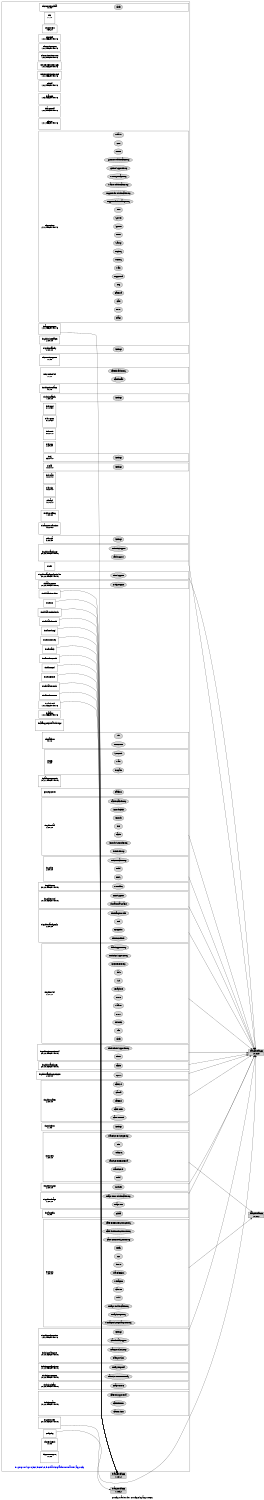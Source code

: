 digraph configuration {
    size="7.5,10";
    rankdir=LR;
    ranksep=".50 equally";
    concentrate=true;
    compound=true;
    label="\nConfiguration for configPkg/app.xe66"
  node [font=Helvetica, fontsize=14, fontcolor=black];  subgraph cluster0 {label=""; __cfg [label="D:/pxqwork/project/5G-DSP/5G_basic_platform_master/app.cfg", color=white, fontcolor=blue];
    node [font=Helvetica, fontsize=10];    subgraph cluster1 {
        label="";
        xdc_services_global__top [shape=box,label="xdc.services.global\n1,0,0,0", color=white];
        xdc_services_global__bot [shape=point,label="", style=invis];
        xdc_services_global_Clock [style=filled,fillcolor=lightgray, label="Clock"];
        xdc_services_global__top -> xdc_services_global_Clock[style=invis];
        xdc_services_global_Clock -> xdc_services_global__bot[style=invis];
    }
    subgraph cluster2 {
        label="";
        xdc__top [shape=box,label="xdc\n1,1,1,0", color=white];
        xdc__bot [shape=point,label="", style=invis];
    }
    subgraph cluster3 {
        label="";
        xdc_corevers__top [shape=box,label="xdc.corevers\n16,0,2,0", color=white];
    }
    subgraph cluster4 {
        label="";
        xdc_shelf__top [shape=box,label="xdc.shelf\n1,0,0,1550297790176", color=white];
    }
    subgraph cluster5 {
        label="";
        xdc_services_spec__top [shape=box,label="xdc.services.spec\n1,0,0,1550297790176", color=white];
    }
    subgraph cluster6 {
        label="";
        xdc_services_intern_xsr__top [shape=box,label="xdc.services.intern.xsr\n1,0,0,1550297790176", color=white];
    }
    subgraph cluster7 {
        label="";
        xdc_services_intern_gen__top [shape=box,label="xdc.services.intern.gen\n1,0,0,1550297790176", color=white];
    }
    subgraph cluster8 {
        label="";
        xdc_services_intern_cmd__top [shape=box,label="xdc.services.intern.cmd\n1,0,0,1550297790176", color=white];
    }
    subgraph cluster9 {
        label="";
        xdc_bld__top [shape=box,label="xdc.bld\n1,0,2,1550297790176", color=white];
        xdc_bld__bot [shape=point,label="", style=invis];
    }
    subgraph cluster10 {
        label="";
        ti_targets__top [shape=box,label="ti.targets\n1,0,3,1550297790176", color=white];
        ti_targets__bot [shape=point,label="", style=invis];
    }
    subgraph cluster11 {
        label="";
        ti_targets_elf__top [shape=box,label="ti.targets.elf\n1,0,0,1550297790176", color=white];
        ti_targets_elf__bot [shape=point,label="", style=invis];
    }
    subgraph cluster12 {
        label="";
        xdc_rov__top [shape=box,label="xdc.rov\n1,0,1,1550297790176", color=white];
        xdc_rov__bot [shape=point,label="", style=invis];
    }
    subgraph cluster13 {
        label="";
        xdc_runtime__top [shape=box,label="xdc.runtime\n2,1,0,1550297790176", color=white];
        xdc_runtime__bot [shape=point,label="", style=invis];
        xdc_runtime_Assert [style=filled,fillcolor=lightgray, label="Assert"];
        xdc_runtime__top -> xdc_runtime_Assert[style=invis];
        xdc_runtime_Assert -> xdc_runtime__bot[style=invis];
        xdc_runtime_Core [style=filled,fillcolor=lightgray, label="Core"];
        xdc_runtime__top -> xdc_runtime_Core[style=invis];
        xdc_runtime_Core -> xdc_runtime__bot[style=invis];
        xdc_runtime_Defaults [style=filled,fillcolor=lightgray, label="Defaults"];
        xdc_runtime__top -> xdc_runtime_Defaults[style=invis];
        xdc_runtime_Defaults -> xdc_runtime__bot[style=invis];
        xdc_runtime_Diags [style=filled,fillcolor=lightgray, label="Diags"];
        xdc_runtime__top -> xdc_runtime_Diags[style=invis];
        xdc_runtime_Diags -> xdc_runtime__bot[style=invis];
        xdc_runtime_Error [style=filled,fillcolor=lightgray, label="Error"];
        xdc_runtime__top -> xdc_runtime_Error[style=invis];
        xdc_runtime_Error -> xdc_runtime__bot[style=invis];
        xdc_runtime_Gate [style=filled,fillcolor=lightgray, label="Gate"];
        xdc_runtime__top -> xdc_runtime_Gate[style=invis];
        xdc_runtime_Gate -> xdc_runtime__bot[style=invis];
        xdc_runtime_GateNull [style=filled,fillcolor=lightgray, label="GateNull"];
        xdc_runtime__top -> xdc_runtime_GateNull[style=invis];
        xdc_runtime_GateNull -> xdc_runtime__bot[style=invis];
        xdc_runtime_Log [style=filled,fillcolor=lightgray, label="Log"];
        xdc_runtime__top -> xdc_runtime_Log[style=invis];
        xdc_runtime_Log -> xdc_runtime__bot[style=invis];
        xdc_runtime_LoggerBuf [style=filled,fillcolor=lightgray, label="LoggerBuf"];
        xdc_runtime__top -> xdc_runtime_LoggerBuf[style=invis];
        xdc_runtime_LoggerBuf -> xdc_runtime__bot[style=invis];
        xdc_runtime_Main [style=filled,fillcolor=lightgray, label="Main"];
        xdc_runtime__top -> xdc_runtime_Main[style=invis];
        xdc_runtime_Main -> xdc_runtime__bot[style=invis];
        xdc_runtime_Memory [style=filled,fillcolor=lightgray, label="Memory"];
        xdc_runtime__top -> xdc_runtime_Memory[style=invis];
        xdc_runtime_Memory -> xdc_runtime__bot[style=invis];
        xdc_runtime_Registry [style=filled,fillcolor=lightgray, label="Registry"];
        xdc_runtime__top -> xdc_runtime_Registry[style=invis];
        xdc_runtime_Registry -> xdc_runtime__bot[style=invis];
        xdc_runtime_Startup [style=filled,fillcolor=lightgray, label="Startup"];
        xdc_runtime__top -> xdc_runtime_Startup[style=invis];
        xdc_runtime_Startup -> xdc_runtime__bot[style=invis];
        xdc_runtime_Reset [style=filled,fillcolor=lightgray, label="Reset"];
        xdc_runtime__top -> xdc_runtime_Reset[style=invis];
        xdc_runtime_Reset -> xdc_runtime__bot[style=invis];
        xdc_runtime_System [style=filled,fillcolor=lightgray, label="System"];
        xdc_runtime__top -> xdc_runtime_System[style=invis];
        xdc_runtime_System -> xdc_runtime__bot[style=invis];
        xdc_runtime_SysMin [style=filled,fillcolor=lightgray, label="SysMin"];
        xdc_runtime__top -> xdc_runtime_SysMin[style=invis];
        xdc_runtime_SysMin -> xdc_runtime__bot[style=invis];
        xdc_runtime_Text [style=filled,fillcolor=lightgray, label="Text"];
        xdc_runtime__top -> xdc_runtime_Text[style=invis];
        xdc_runtime_Text -> xdc_runtime__bot[style=invis];
        xdc_runtime_LoggerBuf_TimestampProxy [style=filled,fillcolor=lightgray, label="LoggerBuf_TimestampProxy"];
        xdc_runtime__top -> xdc_runtime_LoggerBuf_TimestampProxy[style=invis];
        xdc_runtime_LoggerBuf_TimestampProxy -> xdc_runtime__bot[style=invis];
        xdc_runtime_LoggerBuf_Module_GateProxy [style=filled,fillcolor=lightgray, label="LoggerBuf_Module_GateProxy"];
        xdc_runtime__top -> xdc_runtime_LoggerBuf_Module_GateProxy[style=invis];
        xdc_runtime_LoggerBuf_Module_GateProxy -> xdc_runtime__bot[style=invis];
        xdc_runtime_Main_Module_GateProxy [style=filled,fillcolor=lightgray, label="Main_Module_GateProxy"];
        xdc_runtime__top -> xdc_runtime_Main_Module_GateProxy[style=invis];
        xdc_runtime_Main_Module_GateProxy -> xdc_runtime__bot[style=invis];
        xdc_runtime_Memory_HeapProxy [style=filled,fillcolor=lightgray, label="Memory_HeapProxy"];
        xdc_runtime__top -> xdc_runtime_Memory_HeapProxy[style=invis];
        xdc_runtime_Memory_HeapProxy -> xdc_runtime__bot[style=invis];
        xdc_runtime_System_SupportProxy [style=filled,fillcolor=lightgray, label="System_SupportProxy"];
        xdc_runtime__top -> xdc_runtime_System_SupportProxy[style=invis];
        xdc_runtime_System_SupportProxy -> xdc_runtime__bot[style=invis];
        xdc_runtime_System_Module_GateProxy [style=filled,fillcolor=lightgray, label="System_Module_GateProxy"];
        xdc_runtime__top -> xdc_runtime_System_Module_GateProxy[style=invis];
        xdc_runtime_System_Module_GateProxy -> xdc_runtime__bot[style=invis];
    }
    subgraph cluster14 {
        label="";
        ti_targets_rts6000__top [shape=box,label="ti.targets.rts6000\n1,0,0,1550297790176", color=white];
        ti_targets_rts6000__bot [shape=point,label="", style=invis];
    }
    subgraph cluster15 {
        label="";
        ti_sysbios_interfaces__top [shape=box,label="ti.sysbios.interfaces\n2,0,0,0,0", color=white];
    }
    subgraph cluster16 {
        label="";
        ti_sysbios_family__top [shape=box,label="ti.sysbios.family\n2,0,0,0,0", color=white];
        ti_sysbios_family__bot [shape=point,label="", style=invis];
        ti_sysbios_family_Settings [style=filled,fillcolor=lightgray, label="Settings"];
        ti_sysbios_family__top -> ti_sysbios_family_Settings[style=invis];
        ti_sysbios_family_Settings -> ti_sysbios_family__bot[style=invis];
    }
    subgraph cluster17 {
        label="";
        xdc_services_getset__top [shape=box,label="xdc.services.getset\n1,0,0,0", color=white];
        xdc_services_getset__bot [shape=point,label="", style=invis];
    }
    subgraph cluster18 {
        label="";
        xdc_runtime_knl__top [shape=box,label="xdc.runtime.knl\n1,0,0,0", color=white];
        xdc_runtime_knl__bot [shape=point,label="", style=invis];
        xdc_runtime_knl_GateThread [style=filled,fillcolor=lightgray, label="GateThread"];
        xdc_runtime_knl__top -> xdc_runtime_knl_GateThread[style=invis];
        xdc_runtime_knl_GateThread -> xdc_runtime_knl__bot[style=invis];
        xdc_runtime_knl_GateThread_Proxy [style=filled,fillcolor=lightgray, label="GateThread_Proxy"];
        xdc_runtime_knl__top -> xdc_runtime_knl_GateThread_Proxy[style=invis];
        xdc_runtime_knl_GateThread_Proxy -> xdc_runtime_knl__bot[style=invis];
    }
    subgraph cluster19 {
        label="";
        ti_sdo_ipc_interfaces__top [shape=box,label="ti.sdo.ipc.interfaces\n1,0,1,0", color=white];
    }
    subgraph cluster20 {
        label="";
        ti_sdo_ipc_family__top [shape=box,label="ti.sdo.ipc.family\n1,0,0,0,0", color=white];
        ti_sdo_ipc_family__bot [shape=point,label="", style=invis];
        ti_sdo_ipc_family_Settings [style=filled,fillcolor=lightgray, label="Settings"];
        ti_sdo_ipc_family__top -> ti_sdo_ipc_family_Settings[style=invis];
        ti_sdo_ipc_family_Settings -> ti_sdo_ipc_family__bot[style=invis];
    }
    subgraph cluster21 {
        label="";
        ti_drv_cppi__top [shape=box,label="ti.drv.cppi\n2,1,0,13,0", color=white];
        ti_drv_cppi__bot [shape=point,label="", style=invis];
    }
    subgraph cluster22 {
        label="";
        ti_drv_qmss__top [shape=box,label="ti.drv.qmss\n2,1,0,16,0", color=white];
        ti_drv_qmss__bot [shape=point,label="", style=invis];
    }
    subgraph cluster23 {
        label="";
        ti_drv_srio__top [shape=box,label="ti.drv.srio\n2,0,0,17,0", color=white];
        ti_drv_srio__bot [shape=point,label="", style=invis];
    }
    subgraph cluster24 {
        label="";
        ti_drv_rm__top [shape=box,label="ti.drv.rm\n2,2,0,3,0", color=white];
        ti_drv_rm__bot [shape=point,label="", style=invis];
    }
    subgraph cluster25 {
        label="";
        ti_csl__top [shape=box,label="ti.csl\n3,3,0,14,0", color=white];
        ti_csl__bot [shape=point,label="", style=invis];
        ti_csl_Settings [style=filled,fillcolor=lightgray, label="Settings"];
        ti_csl__top -> ti_csl_Settings[style=invis];
        ti_csl_Settings -> ti_csl__bot[style=invis];
    }
    subgraph cluster26 {
        label="";
        ti_osal__top [shape=box,label="ti.osal\n1,0,0,14,0", color=white];
        ti_osal__bot [shape=point,label="", style=invis];
        ti_osal_Settings [style=filled,fillcolor=lightgray, label="Settings"];
        ti_osal__top -> ti_osal_Settings[style=invis];
        ti_osal_Settings -> ti_osal__bot[style=invis];
    }
    subgraph cluster27 {
        label="";
        ti_drv_uart__top [shape=box,label="ti.drv.uart\n1,0,0,14,0", color=white];
        ti_drv_uart__bot [shape=point,label="", style=invis];
    }
    subgraph cluster28 {
        label="";
        ti_drv_i2c__top [shape=box,label="ti.drv.i2c\n1,0,0,14,0", color=white];
        ti_drv_i2c__bot [shape=point,label="", style=invis];
    }
    subgraph cluster29 {
        label="";
        ti_board__top [shape=box,label="ti.board\n1,0,10,4,0", color=white];
        ti_board__bot [shape=point,label="", style=invis];
    }
    subgraph cluster30 {
        label="";
        ti_utils_profiling__top [shape=box,label="ti.utils.profiling\n1,0,0,8,0", color=white];
        ti_utils_profiling__bot [shape=point,label="", style=invis];
    }
    subgraph cluster31 {
        label="";
        ti_transport_ndk_nimu__top [shape=box,label="ti.transport.ndk.nimu\n1,0,0,15,0", color=white];
        ti_transport_ndk_nimu__bot [shape=point,label="", style=invis];
    }
    subgraph cluster32 {
        label="";
        ti_drv_pa__top [shape=box,label="ti.drv.pa\n3,0,2,8,0", color=white];
        ti_drv_pa__bot [shape=point,label="", style=invis];
        ti_drv_pa_Settings [style=filled,fillcolor=lightgray, label="Settings"];
        ti_drv_pa__top -> ti_drv_pa_Settings[style=invis];
        ti_drv_pa_Settings -> ti_drv_pa__bot[style=invis];
    }
    subgraph cluster33 {
        label="";
        ti_sysbios_family_c62__top [shape=box,label="ti.sysbios.family.c62\n2,0,0,0,1550297790176", color=white];
        ti_sysbios_family_c62__bot [shape=point,label="", style=invis];
        ti_sysbios_family_c62_TaskSupport [style=filled,fillcolor=lightgray, label="TaskSupport"];
        ti_sysbios_family_c62__top -> ti_sysbios_family_c62_TaskSupport[style=invis];
        ti_sysbios_family_c62_TaskSupport -> ti_sysbios_family_c62__bot[style=invis];
        ti_sysbios_family_c62_IntrinsicsSupport [style=filled,fillcolor=lightgray, label="IntrinsicsSupport"];
        ti_sysbios_family_c62__top -> ti_sysbios_family_c62_IntrinsicsSupport[style=invis];
        ti_sysbios_family_c62_IntrinsicsSupport -> ti_sysbios_family_c62__bot[style=invis];
    }
    subgraph cluster34 {
        label="";
        ti_ndk__top [shape=box,label="ti.ndk\n", color=white];
    }
    subgraph cluster35 {
        label="";
        ti_ndk_hal_timer_bios__top [shape=box,label="ti.ndk.hal.timer_bios\n", color=white];
    }
    subgraph cluster36 {
        label="";
        ti_ndk_os__top [shape=box,label="ti.ndk.os\n", color=white];
    }
    subgraph cluster37 {
        label="";
        ti_ndk_hal_userled_stub__top [shape=box,label="ti.ndk.hal.userled_stub\n", color=white];
    }
    subgraph cluster38 {
        label="";
        ti_ndk_hal_eth_stub__top [shape=box,label="ti.ndk.hal.eth_stub\n", color=white];
    }
    subgraph cluster39 {
        label="";
        ti_ndk_tools_cgi__top [shape=box,label="ti.ndk.tools.cgi\n", color=white];
    }
    subgraph cluster40 {
        label="";
        ti_ndk_tools_hdlc__top [shape=box,label="ti.ndk.tools.hdlc\n", color=white];
    }
    subgraph cluster41 {
        label="";
        ti_ndk_stack__top [shape=box,label="ti.ndk.stack\n", color=white];
    }
    subgraph cluster42 {
        label="";
        ti_ndk_tools_console__top [shape=box,label="ti.ndk.tools.console\n", color=white];
    }
    subgraph cluster43 {
        label="";
        ti_ndk_netctrl__top [shape=box,label="ti.ndk.netctrl\n", color=white];
    }
    subgraph cluster44 {
        label="";
        ti_ndk_nettools__top [shape=box,label="ti.ndk.nettools\n", color=white];
    }
    subgraph cluster45 {
        label="";
        ti_ndk_hal_ser_stub__top [shape=box,label="ti.ndk.hal.ser_stub\n", color=white];
    }
    subgraph cluster46 {
        label="";
        ti_ndk_tools_servers__top [shape=box,label="ti.ndk.tools.servers\n", color=white];
    }
    subgraph cluster47 {
        label="";
        ti_ndk_slnetif__top [shape=box,label="ti.ndk.slnetif\n1,0,0,1550297790176", color=white];
    }
    subgraph cluster48 {
        label="";
        ti_sysbios_family_c64p_tci6488__top [shape=box,label="ti.sysbios.family.c64p.tci6488\n2,0,0,0,1550297790176", color=white];
        ti_sysbios_family_c64p_tci6488__bot [shape=point,label="", style=invis];
        ti_sysbios_family_c64p_tci6488_TimerSupport [style=filled,fillcolor=lightgray, label="TimerSupport"];
        ti_sysbios_family_c64p_tci6488__top -> ti_sysbios_family_c64p_tci6488_TimerSupport[style=invis];
        ti_sysbios_family_c64p_tci6488_TimerSupport -> ti_sysbios_family_c64p_tci6488__bot[style=invis];
    }
    subgraph cluster49 {
        label="";
        ti_catalog_c6000__top [shape=box,label="ti.catalog.c6000\n1,0,0,0,1550297790176", color=white];
        ti_catalog_c6000__bot [shape=point,label="", style=invis];
        ti_catalog_c6000_TMS320C6678 [style=filled,fillcolor=lightgray, label="TMS320C6678"];
        ti_catalog_c6000__top -> ti_catalog_c6000_TMS320C6678[style=invis];
        ti_catalog_c6000_TMS320C6678 -> ti_catalog_c6000__bot[style=invis];
    }
    subgraph cluster50 {
        label="";
        ti_catalog__top [shape=box,label="ti.catalog\n1,0,0,1550297790176", color=white];
    }
    subgraph cluster51 {
        label="";
        ti_catalog_peripherals_hdvicp2__top [shape=box,label="ti.catalog.peripherals.hdvicp2\n", color=white];
        ti_catalog_peripherals_hdvicp2__bot [shape=point,label="", style=invis];
    }
    subgraph cluster52 {
        label="";
        xdc_platform__top [shape=box,label="xdc.platform\n1,0,1,0", color=white];
        xdc_platform__bot [shape=point,label="", style=invis];
        xdc_platform_ExeContext [style=filled,fillcolor=lightgray, label="ExeContext"];
        xdc_platform__top -> xdc_platform_ExeContext[style=invis];
        xdc_platform_ExeContext -> xdc_platform__bot[style=invis];
        xdc_platform_Utils [style=filled,fillcolor=lightgray, label="Utils"];
        xdc_platform__top -> xdc_platform_Utils[style=invis];
        xdc_platform_Utils -> xdc_platform__bot[style=invis];
    }
    subgraph cluster53 {
        label="";
        xdc_cfg__top [shape=box,label="xdc.cfg\n1,0,2,0", color=white];
        xdc_cfg__bot [shape=point,label="", style=invis];
        xdc_cfg_Program [style=filled,fillcolor=lightgray, label="Program"];
        xdc_cfg__top -> xdc_cfg_Program[style=invis];
        xdc_cfg_Program -> xdc_cfg__bot[style=invis];
        xdc_cfg_Main [style=filled,fillcolor=lightgray, label="Main"];
        xdc_cfg__top -> xdc_cfg_Main[style=invis];
        xdc_cfg_Main -> xdc_cfg__bot[style=invis];
        xdc_cfg_SourceDir [style=filled,fillcolor=lightgray, label="SourceDir"];
        xdc_cfg__top -> xdc_cfg_SourceDir[style=invis];
        xdc_cfg_SourceDir -> xdc_cfg__bot[style=invis];
    }
    subgraph cluster54 {
        label="";
        ti_platforms_generic__top [shape=box,label="ti.platforms.generic\n1,0,0,1,1550297790176", color=white];
        ti_platforms_generic__bot [shape=point,label="", style=invis];
    }
    subgraph cluster55 {
        label="";
        cyhc_dsp_core0__top [shape=box,label="cyhc.dsp.core0\n", color=white];
        cyhc_dsp_core0__bot [shape=point,label="", style=invis];
        cyhc_dsp_core0_Platform [style=filled,fillcolor=lightgray, label="Platform"];
        cyhc_dsp_core0__top -> cyhc_dsp_core0_Platform[style=invis];
        cyhc_dsp_core0_Platform -> cyhc_dsp_core0__bot[style=invis];
    }
    subgraph cluster56 {
        label="";
        ti_sysbios_hal__top [shape=box,label="ti.sysbios.hal\n2,0,0,0,0", color=white];
        ti_sysbios_hal__bot [shape=point,label="", style=invis];
        ti_sysbios_hal_Cache [style=filled,fillcolor=lightgray, label="Cache"];
        ti_sysbios_hal__top -> ti_sysbios_hal_Cache[style=invis];
        ti_sysbios_hal_Cache -> ti_sysbios_hal__bot[style=invis];
        ti_sysbios_hal_Hwi [style=filled,fillcolor=lightgray, label="Hwi"];
        ti_sysbios_hal__top -> ti_sysbios_hal_Hwi[style=invis];
        ti_sysbios_hal_Hwi -> ti_sysbios_hal__bot[style=invis];
        ti_sysbios_hal_Seconds [style=filled,fillcolor=lightgray, label="Seconds"];
        ti_sysbios_hal__top -> ti_sysbios_hal_Seconds[style=invis];
        ti_sysbios_hal_Seconds -> ti_sysbios_hal__bot[style=invis];
        ti_sysbios_hal_SecondsClock [style=filled,fillcolor=lightgray, label="SecondsClock"];
        ti_sysbios_hal__top -> ti_sysbios_hal_SecondsClock[style=invis];
        ti_sysbios_hal_SecondsClock -> ti_sysbios_hal__bot[style=invis];
        ti_sysbios_hal_Cache_CacheProxy [style=filled,fillcolor=lightgray, label="Cache_CacheProxy"];
        ti_sysbios_hal__top -> ti_sysbios_hal_Cache_CacheProxy[style=invis];
        ti_sysbios_hal_Cache_CacheProxy -> ti_sysbios_hal__bot[style=invis];
        ti_sysbios_hal_Hwi_HwiProxy [style=filled,fillcolor=lightgray, label="Hwi_HwiProxy"];
        ti_sysbios_hal__top -> ti_sysbios_hal_Hwi_HwiProxy[style=invis];
        ti_sysbios_hal_Hwi_HwiProxy -> ti_sysbios_hal__bot[style=invis];
        ti_sysbios_hal_Seconds_SecondsProxy [style=filled,fillcolor=lightgray, label="Seconds_SecondsProxy"];
        ti_sysbios_hal__top -> ti_sysbios_hal_Seconds_SecondsProxy[style=invis];
        ti_sysbios_hal_Seconds_SecondsProxy -> ti_sysbios_hal__bot[style=invis];
    }
    subgraph cluster57 {
        label="";
        ti_sysbios__top [shape=box,label="ti.sysbios\n2,0,0,0,0", color=white];
        ti_sysbios__bot [shape=point,label="", style=invis];
        ti_sysbios_BIOS [style=filled,fillcolor=lightgray, label="BIOS"];
        ti_sysbios__top -> ti_sysbios_BIOS[style=invis];
        ti_sysbios_BIOS -> ti_sysbios__bot[style=invis];
        ti_sysbios_Build [style=filled,fillcolor=lightgray, label="Build"];
        ti_sysbios__top -> ti_sysbios_Build[style=invis];
        ti_sysbios_Build -> ti_sysbios__bot[style=invis];
        ti_sysbios_BIOS_RtsGateProxy [style=filled,fillcolor=lightgray, label="BIOS_RtsGateProxy"];
        ti_sysbios__top -> ti_sysbios_BIOS_RtsGateProxy[style=invis];
        ti_sysbios_BIOS_RtsGateProxy -> ti_sysbios__bot[style=invis];
    }
    subgraph cluster58 {
        label="";
        ti_sysbios_rts__top [shape=box,label="ti.sysbios.rts\n2,0,0,0,1550297790176", color=white];
        ti_sysbios_rts__bot [shape=point,label="", style=invis];
        ti_sysbios_rts_MemAlloc [style=filled,fillcolor=lightgray, label="MemAlloc"];
        ti_sysbios_rts__top -> ti_sysbios_rts_MemAlloc[style=invis];
        ti_sysbios_rts_MemAlloc -> ti_sysbios_rts__bot[style=invis];
    }
    subgraph cluster59 {
        label="";
        ti_sysbios_rts_ti__top [shape=box,label="ti.sysbios.rts.ti\n1,0,0,0,1550297790176", color=white];
        ti_sysbios_rts_ti__bot [shape=point,label="", style=invis];
        ti_sysbios_rts_ti_ThreadLocalStorage [style=filled,fillcolor=lightgray, label="ThreadLocalStorage"];
        ti_sysbios_rts_ti__top -> ti_sysbios_rts_ti_ThreadLocalStorage[style=invis];
        ti_sysbios_rts_ti_ThreadLocalStorage -> ti_sysbios_rts_ti__bot[style=invis];
        ti_sysbios_rts_ti_ReentSupport [style=filled,fillcolor=lightgray, label="ReentSupport"];
        ti_sysbios_rts_ti__top -> ti_sysbios_rts_ti_ReentSupport[style=invis];
        ti_sysbios_rts_ti_ReentSupport -> ti_sysbios_rts_ti__bot[style=invis];
    }
    subgraph cluster60 {
        label="";
        ti_sysbios_family_c64p__top [shape=box,label="ti.sysbios.family.c64p\n2,0,0,0,0", color=white];
        ti_sysbios_family_c64p__bot [shape=point,label="", style=invis];
        ti_sysbios_family_c64p_EventCombiner [style=filled,fillcolor=lightgray, label="EventCombiner"];
        ti_sysbios_family_c64p__top -> ti_sysbios_family_c64p_EventCombiner[style=invis];
        ti_sysbios_family_c64p_EventCombiner -> ti_sysbios_family_c64p__bot[style=invis];
        ti_sysbios_family_c64p_Exception [style=filled,fillcolor=lightgray, label="Exception"];
        ti_sysbios_family_c64p__top -> ti_sysbios_family_c64p_Exception[style=invis];
        ti_sysbios_family_c64p_Exception -> ti_sysbios_family_c64p__bot[style=invis];
        ti_sysbios_family_c64p_Hwi [style=filled,fillcolor=lightgray, label="Hwi"];
        ti_sysbios_family_c64p__top -> ti_sysbios_family_c64p_Hwi[style=invis];
        ti_sysbios_family_c64p_Hwi -> ti_sysbios_family_c64p__bot[style=invis];
        ti_sysbios_family_c64p_TimestampProvider [style=filled,fillcolor=lightgray, label="TimestampProvider"];
        ti_sysbios_family_c64p__top -> ti_sysbios_family_c64p_TimestampProvider[style=invis];
        ti_sysbios_family_c64p_TimestampProvider -> ti_sysbios_family_c64p__bot[style=invis];
    }
    subgraph cluster61 {
        label="";
        ti_sysbios_knl__top [shape=box,label="ti.sysbios.knl\n2,0,0,0,0", color=white];
        ti_sysbios_knl__bot [shape=point,label="", style=invis];
        ti_sysbios_knl_Clock [style=filled,fillcolor=lightgray, label="Clock"];
        ti_sysbios_knl__top -> ti_sysbios_knl_Clock[style=invis];
        ti_sysbios_knl_Clock -> ti_sysbios_knl__bot[style=invis];
        ti_sysbios_knl_Idle [style=filled,fillcolor=lightgray, label="Idle"];
        ti_sysbios_knl__top -> ti_sysbios_knl_Idle[style=invis];
        ti_sysbios_knl_Idle -> ti_sysbios_knl__bot[style=invis];
        ti_sysbios_knl_Intrinsics [style=filled,fillcolor=lightgray, label="Intrinsics"];
        ti_sysbios_knl__top -> ti_sysbios_knl_Intrinsics[style=invis];
        ti_sysbios_knl_Intrinsics -> ti_sysbios_knl__bot[style=invis];
        ti_sysbios_knl_Event [style=filled,fillcolor=lightgray, label="Event"];
        ti_sysbios_knl__top -> ti_sysbios_knl_Event[style=invis];
        ti_sysbios_knl_Event -> ti_sysbios_knl__bot[style=invis];
        ti_sysbios_knl_Mailbox [style=filled,fillcolor=lightgray, label="Mailbox"];
        ti_sysbios_knl__top -> ti_sysbios_knl_Mailbox[style=invis];
        ti_sysbios_knl_Mailbox -> ti_sysbios_knl__bot[style=invis];
        ti_sysbios_knl_Queue [style=filled,fillcolor=lightgray, label="Queue"];
        ti_sysbios_knl__top -> ti_sysbios_knl_Queue[style=invis];
        ti_sysbios_knl_Queue -> ti_sysbios_knl__bot[style=invis];
        ti_sysbios_knl_Semaphore [style=filled,fillcolor=lightgray, label="Semaphore"];
        ti_sysbios_knl__top -> ti_sysbios_knl_Semaphore[style=invis];
        ti_sysbios_knl_Semaphore -> ti_sysbios_knl__bot[style=invis];
        ti_sysbios_knl_Swi [style=filled,fillcolor=lightgray, label="Swi"];
        ti_sysbios_knl__top -> ti_sysbios_knl_Swi[style=invis];
        ti_sysbios_knl_Swi -> ti_sysbios_knl__bot[style=invis];
        ti_sysbios_knl_Task [style=filled,fillcolor=lightgray, label="Task"];
        ti_sysbios_knl__top -> ti_sysbios_knl_Task[style=invis];
        ti_sysbios_knl_Task -> ti_sysbios_knl__bot[style=invis];
        ti_sysbios_knl_Clock_TimerProxy [style=filled,fillcolor=lightgray, label="Clock_TimerProxy"];
        ti_sysbios_knl__top -> ti_sysbios_knl_Clock_TimerProxy[style=invis];
        ti_sysbios_knl_Clock_TimerProxy -> ti_sysbios_knl__bot[style=invis];
        ti_sysbios_knl_Intrinsics_SupportProxy [style=filled,fillcolor=lightgray, label="Intrinsics_SupportProxy"];
        ti_sysbios_knl__top -> ti_sysbios_knl_Intrinsics_SupportProxy[style=invis];
        ti_sysbios_knl_Intrinsics_SupportProxy -> ti_sysbios_knl__bot[style=invis];
        ti_sysbios_knl_Task_SupportProxy [style=filled,fillcolor=lightgray, label="Task_SupportProxy"];
        ti_sysbios_knl__top -> ti_sysbios_knl_Task_SupportProxy[style=invis];
        ti_sysbios_knl_Task_SupportProxy -> ti_sysbios_knl__bot[style=invis];
    }
    subgraph cluster62 {
        label="";
        ti_sysbios_timers_timer64__top [shape=box,label="ti.sysbios.timers.timer64\n2,0,0,0,1550297790176", color=white];
        ti_sysbios_timers_timer64__bot [shape=point,label="", style=invis];
        ti_sysbios_timers_timer64_Timer [style=filled,fillcolor=lightgray, label="Timer"];
        ti_sysbios_timers_timer64__top -> ti_sysbios_timers_timer64_Timer[style=invis];
        ti_sysbios_timers_timer64_Timer -> ti_sysbios_timers_timer64__bot[style=invis];
        ti_sysbios_timers_timer64_Timer_TimerSupportProxy [style=filled,fillcolor=lightgray, label="Timer_TimerSupportProxy"];
        ti_sysbios_timers_timer64__top -> ti_sysbios_timers_timer64_Timer_TimerSupportProxy[style=invis];
        ti_sysbios_timers_timer64_Timer_TimerSupportProxy -> ti_sysbios_timers_timer64__bot[style=invis];
    }
    subgraph cluster63 {
        label="";
        ti_sysbios_family_c66__top [shape=box,label="ti.sysbios.family.c66\n2,0,0,0,1550297790176", color=white];
        ti_sysbios_family_c66__bot [shape=point,label="", style=invis];
        ti_sysbios_family_c66_Cache [style=filled,fillcolor=lightgray, label="Cache"];
        ti_sysbios_family_c66__top -> ti_sysbios_family_c66_Cache[style=invis];
        ti_sysbios_family_c66_Cache -> ti_sysbios_family_c66__bot[style=invis];
    }
    subgraph cluster64 {
        label="";
        ti_sysbios_family_c66_tci66xx__top [shape=box,label="ti.sysbios.family.c66.tci66xx\n2,0,0,0,0", color=white];
        ti_sysbios_family_c66_tci66xx__bot [shape=point,label="", style=invis];
        ti_sysbios_family_c66_tci66xx_CpIntc [style=filled,fillcolor=lightgray, label="CpIntc"];
        ti_sysbios_family_c66_tci66xx__top -> ti_sysbios_family_c66_tci66xx_CpIntc[style=invis];
        ti_sysbios_family_c66_tci66xx_CpIntc -> ti_sysbios_family_c66_tci66xx__bot[style=invis];
    }
    subgraph cluster65 {
        label="";
        ti_sysbios_gates__top [shape=box,label="ti.sysbios.gates\n2,0,0,0,0", color=white];
        ti_sysbios_gates__bot [shape=point,label="", style=invis];
        ti_sysbios_gates_GateHwi [style=filled,fillcolor=lightgray, label="GateHwi"];
        ti_sysbios_gates__top -> ti_sysbios_gates_GateHwi[style=invis];
        ti_sysbios_gates_GateHwi -> ti_sysbios_gates__bot[style=invis];
        ti_sysbios_gates_GateAll [style=filled,fillcolor=lightgray, label="GateAll"];
        ti_sysbios_gates__top -> ti_sysbios_gates_GateAll[style=invis];
        ti_sysbios_gates_GateAll -> ti_sysbios_gates__bot[style=invis];
        ti_sysbios_gates_GateSwi [style=filled,fillcolor=lightgray, label="GateSwi"];
        ti_sysbios_gates__top -> ti_sysbios_gates_GateSwi[style=invis];
        ti_sysbios_gates_GateSwi -> ti_sysbios_gates__bot[style=invis];
        ti_sysbios_gates_GateMutexPri [style=filled,fillcolor=lightgray, label="GateMutexPri"];
        ti_sysbios_gates__top -> ti_sysbios_gates_GateMutexPri[style=invis];
        ti_sysbios_gates_GateMutexPri -> ti_sysbios_gates__bot[style=invis];
        ti_sysbios_gates_GateMutex [style=filled,fillcolor=lightgray, label="GateMutex"];
        ti_sysbios_gates__top -> ti_sysbios_gates_GateMutex[style=invis];
        ti_sysbios_gates_GateMutex -> ti_sysbios_gates__bot[style=invis];
    }
    subgraph cluster66 {
        label="";
        ti_posix_tirtos__top [shape=box,label="ti.posix.tirtos\n1,1,0,0", color=white];
        ti_posix_tirtos__bot [shape=point,label="", style=invis];
        ti_posix_tirtos_Settings [style=filled,fillcolor=lightgray, label="Settings"];
        ti_posix_tirtos__top -> ti_posix_tirtos_Settings[style=invis];
        ti_posix_tirtos_Settings -> ti_posix_tirtos__bot[style=invis];
    }
    subgraph cluster67 {
        label="";
        ti_sdo_utils__top [shape=box,label="ti.sdo.utils\n1,0,0,0,0", color=white];
        ti_sdo_utils__bot [shape=point,label="", style=invis];
        ti_sdo_utils_Build [style=filled,fillcolor=lightgray, label="Build"];
        ti_sdo_utils__top -> ti_sdo_utils_Build[style=invis];
        ti_sdo_utils_Build -> ti_sdo_utils__bot[style=invis];
        ti_sdo_utils_NameServer [style=filled,fillcolor=lightgray, label="NameServer"];
        ti_sdo_utils__top -> ti_sdo_utils_NameServer[style=invis];
        ti_sdo_utils_NameServer -> ti_sdo_utils__bot[style=invis];
        ti_sdo_utils_NameServerRemoteNull [style=filled,fillcolor=lightgray, label="NameServerRemoteNull"];
        ti_sdo_utils__top -> ti_sdo_utils_NameServerRemoteNull[style=invis];
        ti_sdo_utils_NameServerRemoteNull -> ti_sdo_utils__bot[style=invis];
        ti_sdo_utils_MultiProc [style=filled,fillcolor=lightgray, label="MultiProc"];
        ti_sdo_utils__top -> ti_sdo_utils_MultiProc[style=invis];
        ti_sdo_utils_MultiProc -> ti_sdo_utils__bot[style=invis];
        ti_sdo_utils_List [style=filled,fillcolor=lightgray, label="List"];
        ti_sdo_utils__top -> ti_sdo_utils_List[style=invis];
        ti_sdo_utils_List -> ti_sdo_utils__bot[style=invis];
        ti_sdo_utils_NameServer_SetupProxy [style=filled,fillcolor=lightgray, label="NameServer_SetupProxy"];
        ti_sdo_utils__top -> ti_sdo_utils_NameServer_SetupProxy[style=invis];
        ti_sdo_utils_NameServer_SetupProxy -> ti_sdo_utils__bot[style=invis];
    }
    subgraph cluster68 {
        label="";
        ti_sysbios_syncs__top [shape=box,label="ti.sysbios.syncs\n2,0,0,0,0", color=white];
        ti_sysbios_syncs__bot [shape=point,label="", style=invis];
        ti_sysbios_syncs_SyncSem [style=filled,fillcolor=lightgray, label="SyncSem"];
        ti_sysbios_syncs__top -> ti_sysbios_syncs_SyncSem[style=invis];
        ti_sysbios_syncs_SyncSem -> ti_sysbios_syncs__bot[style=invis];
    }
    subgraph cluster69 {
        label="";
        ti_sysbios_heaps__top [shape=box,label="ti.sysbios.heaps\n2,0,0,0,0", color=white];
        ti_sysbios_heaps__bot [shape=point,label="", style=invis];
        ti_sysbios_heaps_HeapMem [style=filled,fillcolor=lightgray, label="HeapMem"];
        ti_sysbios_heaps__top -> ti_sysbios_heaps_HeapMem[style=invis];
        ti_sysbios_heaps_HeapMem -> ti_sysbios_heaps__bot[style=invis];
        ti_sysbios_heaps_HeapMem_Module_GateProxy [style=filled,fillcolor=lightgray, label="HeapMem_Module_GateProxy"];
        ti_sysbios_heaps__top -> ti_sysbios_heaps_HeapMem_Module_GateProxy[style=invis];
        ti_sysbios_heaps_HeapMem_Module_GateProxy -> ti_sysbios_heaps__bot[style=invis];
    }
    subgraph cluster70 {
        label="";
        ti_ndk_config__top [shape=box,label="ti.ndk.config\n1,0,0,0", color=white];
        ti_ndk_config__bot [shape=point,label="", style=invis];
        ti_ndk_config_Global [style=filled,fillcolor=lightgray, label="Global"];
        ti_ndk_config__top -> ti_ndk_config_Global[style=invis];
        ti_ndk_config_Global -> ti_ndk_config__bot[style=invis];
    }
    subgraph cluster71 {
        label="";
        ti_sysbios_xdcruntime__top [shape=box,label="ti.sysbios.xdcruntime\n1,0,0,1550297790176", color=white];
        ti_sysbios_xdcruntime__bot [shape=point,label="", style=invis];
        ti_sysbios_xdcruntime_GateThreadSupport [style=filled,fillcolor=lightgray, label="GateThreadSupport"];
        ti_sysbios_xdcruntime__top -> ti_sysbios_xdcruntime_GateThreadSupport[style=invis];
        ti_sysbios_xdcruntime_GateThreadSupport -> ti_sysbios_xdcruntime__bot[style=invis];
        ti_sysbios_xdcruntime_Settings [style=filled,fillcolor=lightgray, label="Settings"];
        ti_sysbios_xdcruntime__top -> ti_sysbios_xdcruntime_Settings[style=invis];
        ti_sysbios_xdcruntime_Settings -> ti_sysbios_xdcruntime__bot[style=invis];
    }
    subgraph cluster72 {
        label="";
        ti_sysbios_utils__top [shape=box,label="ti.sysbios.utils\n2,0,0,0,1550297790176", color=white];
        ti_sysbios_utils__bot [shape=point,label="", style=invis];
    }
    subgraph cluster73 {
        label="";
        ti_sdo_ipc__top [shape=box,label="ti.sdo.ipc\n1,0,0,0,0", color=white];
        ti_sdo_ipc__bot [shape=point,label="", style=invis];
        ti_sdo_ipc_Build [style=filled,fillcolor=lightgray, label="Build"];
        ti_sdo_ipc__top -> ti_sdo_ipc_Build[style=invis];
        ti_sdo_ipc_Build -> ti_sdo_ipc__bot[style=invis];
        ti_sdo_ipc_GateMP [style=filled,fillcolor=lightgray, label="GateMP"];
        ti_sdo_ipc__top -> ti_sdo_ipc_GateMP[style=invis];
        ti_sdo_ipc_GateMP -> ti_sdo_ipc__bot[style=invis];
        ti_sdo_ipc_MessageQ [style=filled,fillcolor=lightgray, label="MessageQ"];
        ti_sdo_ipc__top -> ti_sdo_ipc_MessageQ[style=invis];
        ti_sdo_ipc_MessageQ -> ti_sdo_ipc__bot[style=invis];
        ti_sdo_ipc_SharedRegion [style=filled,fillcolor=lightgray, label="SharedRegion"];
        ti_sdo_ipc__top -> ti_sdo_ipc_SharedRegion[style=invis];
        ti_sdo_ipc_SharedRegion -> ti_sdo_ipc__bot[style=invis];
        ti_sdo_ipc_ListMP [style=filled,fillcolor=lightgray, label="ListMP"];
        ti_sdo_ipc__top -> ti_sdo_ipc_ListMP[style=invis];
        ti_sdo_ipc_ListMP -> ti_sdo_ipc__bot[style=invis];
        ti_sdo_ipc_Ipc [style=filled,fillcolor=lightgray, label="Ipc"];
        ti_sdo_ipc__top -> ti_sdo_ipc_Ipc[style=invis];
        ti_sdo_ipc_Ipc -> ti_sdo_ipc__bot[style=invis];
        ti_sdo_ipc_Notify [style=filled,fillcolor=lightgray, label="Notify"];
        ti_sdo_ipc__top -> ti_sdo_ipc_Notify[style=invis];
        ti_sdo_ipc_Notify -> ti_sdo_ipc__bot[style=invis];
        ti_sdo_ipc_GateMP_RemoteSystemProxy [style=filled,fillcolor=lightgray, label="GateMP_RemoteSystemProxy"];
        ti_sdo_ipc__top -> ti_sdo_ipc_GateMP_RemoteSystemProxy[style=invis];
        ti_sdo_ipc_GateMP_RemoteSystemProxy -> ti_sdo_ipc__bot[style=invis];
        ti_sdo_ipc_GateMP_RemoteCustom1Proxy [style=filled,fillcolor=lightgray, label="GateMP_RemoteCustom1Proxy"];
        ti_sdo_ipc__top -> ti_sdo_ipc_GateMP_RemoteCustom1Proxy[style=invis];
        ti_sdo_ipc_GateMP_RemoteCustom1Proxy -> ti_sdo_ipc__bot[style=invis];
        ti_sdo_ipc_GateMP_RemoteCustom2Proxy [style=filled,fillcolor=lightgray, label="GateMP_RemoteCustom2Proxy"];
        ti_sdo_ipc__top -> ti_sdo_ipc_GateMP_RemoteCustom2Proxy[style=invis];
        ti_sdo_ipc_GateMP_RemoteCustom2Proxy -> ti_sdo_ipc__bot[style=invis];
        ti_sdo_ipc_MessageQ_SetupTransportProxy [style=filled,fillcolor=lightgray, label="MessageQ_SetupTransportProxy"];
        ti_sdo_ipc__top -> ti_sdo_ipc_MessageQ_SetupTransportProxy[style=invis];
        ti_sdo_ipc_MessageQ_SetupTransportProxy -> ti_sdo_ipc__bot[style=invis];
        ti_sdo_ipc_Notify_SetupProxy [style=filled,fillcolor=lightgray, label="Notify_SetupProxy"];
        ti_sdo_ipc__top -> ti_sdo_ipc_Notify_SetupProxy[style=invis];
        ti_sdo_ipc_Notify_SetupProxy -> ti_sdo_ipc__bot[style=invis];
        ti_sdo_ipc_Notify_Module_GateProxy [style=filled,fillcolor=lightgray, label="Notify_Module_GateProxy"];
        ti_sdo_ipc__top -> ti_sdo_ipc_Notify_Module_GateProxy[style=invis];
        ti_sdo_ipc_Notify_Module_GateProxy -> ti_sdo_ipc__bot[style=invis];
    }
    subgraph cluster74 {
        label="";
        ti_sdo_ipc_transports__top [shape=box,label="ti.sdo.ipc.transports\n1,0,0,0,1550297790176", color=white];
        ti_sdo_ipc_transports__bot [shape=point,label="", style=invis];
        ti_sdo_ipc_transports_TransportShm [style=filled,fillcolor=lightgray, label="TransportShm"];
        ti_sdo_ipc_transports__top -> ti_sdo_ipc_transports_TransportShm[style=invis];
        ti_sdo_ipc_transports_TransportShm -> ti_sdo_ipc_transports__bot[style=invis];
        ti_sdo_ipc_transports_TransportShmSetup [style=filled,fillcolor=lightgray, label="TransportShmSetup"];
        ti_sdo_ipc_transports__top -> ti_sdo_ipc_transports_TransportShmSetup[style=invis];
        ti_sdo_ipc_transports_TransportShmSetup -> ti_sdo_ipc_transports__bot[style=invis];
    }
    subgraph cluster75 {
        label="";
        ti_sdo_ipc_notifyDrivers__top [shape=box,label="ti.sdo.ipc.notifyDrivers\n1,0,0,0,1550297790176", color=white];
        ti_sdo_ipc_notifyDrivers__bot [shape=point,label="", style=invis];
        ti_sdo_ipc_notifyDrivers_NotifySetupNull [style=filled,fillcolor=lightgray, label="NotifySetupNull"];
        ti_sdo_ipc_notifyDrivers__top -> ti_sdo_ipc_notifyDrivers_NotifySetupNull[style=invis];
        ti_sdo_ipc_notifyDrivers_NotifySetupNull -> ti_sdo_ipc_notifyDrivers__bot[style=invis];
    }
    subgraph cluster76 {
        label="";
        ti_sdo_ipc_nsremote__top [shape=box,label="ti.sdo.ipc.nsremote\n1,0,0,0,1550297790176", color=white];
        ti_sdo_ipc_nsremote__bot [shape=point,label="", style=invis];
        ti_sdo_ipc_nsremote_NameServerRemoteNotify [style=filled,fillcolor=lightgray, label="NameServerRemoteNotify"];
        ti_sdo_ipc_nsremote__top -> ti_sdo_ipc_nsremote_NameServerRemoteNotify[style=invis];
        ti_sdo_ipc_nsremote_NameServerRemoteNotify -> ti_sdo_ipc_nsremote__bot[style=invis];
    }
    subgraph cluster77 {
        label="";
        ti_sdo_ipc_heaps__top [shape=box,label="ti.sdo.ipc.heaps\n1,0,0,0,1550297790176", color=white];
        ti_sdo_ipc_heaps__bot [shape=point,label="", style=invis];
        ti_sdo_ipc_heaps_HeapMemMP [style=filled,fillcolor=lightgray, label="HeapMemMP"];
        ti_sdo_ipc_heaps__top -> ti_sdo_ipc_heaps_HeapMemMP[style=invis];
        ti_sdo_ipc_heaps_HeapMemMP -> ti_sdo_ipc_heaps__bot[style=invis];
    }
    subgraph cluster78 {
        label="";
        ti_sdo_ipc_gates__top [shape=box,label="ti.sdo.ipc.gates\n1,0,0,0,1550297790176", color=white];
        ti_sdo_ipc_gates__bot [shape=point,label="", style=invis];
        ti_sdo_ipc_gates_GateHWSem [style=filled,fillcolor=lightgray, label="GateHWSem"];
        ti_sdo_ipc_gates__top -> ti_sdo_ipc_gates_GateHWSem[style=invis];
        ti_sdo_ipc_gates_GateHWSem -> ti_sdo_ipc_gates__bot[style=invis];
        ti_sdo_ipc_gates_GatePeterson [style=filled,fillcolor=lightgray, label="GatePeterson"];
        ti_sdo_ipc_gates__top -> ti_sdo_ipc_gates_GatePeterson[style=invis];
        ti_sdo_ipc_gates_GatePeterson -> ti_sdo_ipc_gates__bot[style=invis];
        ti_sdo_ipc_gates_GateMPSupportNull [style=filled,fillcolor=lightgray, label="GateMPSupportNull"];
        ti_sdo_ipc_gates__top -> ti_sdo_ipc_gates_GateMPSupportNull[style=invis];
        ti_sdo_ipc_gates_GateMPSupportNull -> ti_sdo_ipc_gates__bot[style=invis];
    }
    subgraph cluster79 {
        label="";
        configPkg__top [shape=box,label="configPkg\n", color=white];
    }
    subgraph cluster80 {
        label="";
        xdc_services_io__top [shape=box,label="xdc.services.io\n1,0,0,0", color=white];
        xdc_services_io__bot [shape=point,label="", style=invis];
    }
    subgraph cluster81 {
        label="";
        ti_ipc_remoteproc__top [shape=box,label="ti.ipc.remoteproc\n1,0,0,0", color=white];
        ti_ipc_remoteproc__bot [shape=point,label="", style=invis];
    }
  }
  node [font=Helvetica, fontsize=10];
    ti_targets_elf_C66__1_0_8__1_2 [shape=record,label="ti.targets.elf.C66|1,0,8.1,2",style=filled, fillcolor=lightgrey];
    ti_targets_rts6000__bot -> ti_targets_elf_C66__1_0_8__1_2 [ltail=cluster14];
    ti_targets_elf_C66__1_0_8__2_5 [shape=record,label="ti.targets.elf.C66|1,0,8.2,5",style=filled, fillcolor=lightgrey];
    ti_sysbios_family_c62__bot -> ti_targets_elf_C66__1_0_8__2_5 [ltail=cluster33];
    ti_targets_elf_C66__1_0_8__1_2 [shape=record,label="ti.targets.elf.C66|1,0,8.1,2",style=filled, fillcolor=lightgrey];
    ti_ndk_hal_timer_bios__top -> ti_targets_elf_C66__1_0_8__1_2 [ltail=cluster35];
    ti_targets_elf_C66__1_0_8__1_2 [shape=record,label="ti.targets.elf.C66|1,0,8.1,2",style=filled, fillcolor=lightgrey];
    ti_ndk_os__top -> ti_targets_elf_C66__1_0_8__1_2 [ltail=cluster36];
    ti_targets_elf_C66__1_0_8__1_2 [shape=record,label="ti.targets.elf.C66|1,0,8.1,2",style=filled, fillcolor=lightgrey];
    ti_ndk_hal_userled_stub__top -> ti_targets_elf_C66__1_0_8__1_2 [ltail=cluster37];
    ti_targets_elf_C66__1_0_8__1_2 [shape=record,label="ti.targets.elf.C66|1,0,8.1,2",style=filled, fillcolor=lightgrey];
    ti_ndk_hal_eth_stub__top -> ti_targets_elf_C66__1_0_8__1_2 [ltail=cluster38];
    ti_targets_elf_C66__1_0_8__1_2 [shape=record,label="ti.targets.elf.C66|1,0,8.1,2",style=filled, fillcolor=lightgrey];
    ti_ndk_tools_cgi__top -> ti_targets_elf_C66__1_0_8__1_2 [ltail=cluster39];
    ti_targets_elf_C66__1_0_8__1_2 [shape=record,label="ti.targets.elf.C66|1,0,8.1,2",style=filled, fillcolor=lightgrey];
    ti_ndk_tools_hdlc__top -> ti_targets_elf_C66__1_0_8__1_2 [ltail=cluster40];
    ti_targets_elf_C66__1_0_8__1_2 [shape=record,label="ti.targets.elf.C66|1,0,8.1,2",style=filled, fillcolor=lightgrey];
    ti_ndk_stack__top -> ti_targets_elf_C66__1_0_8__1_2 [ltail=cluster41];
    ti_targets_elf_C66__1_0_8__1_2 [shape=record,label="ti.targets.elf.C66|1,0,8.1,2",style=filled, fillcolor=lightgrey];
    ti_ndk_tools_console__top -> ti_targets_elf_C66__1_0_8__1_2 [ltail=cluster42];
    ti_targets_elf_C66__1_0_8__1_2 [shape=record,label="ti.targets.elf.C66|1,0,8.1,2",style=filled, fillcolor=lightgrey];
    ti_ndk_netctrl__top -> ti_targets_elf_C66__1_0_8__1_2 [ltail=cluster43];
    ti_targets_elf_C66__1_0_8__1_2 [shape=record,label="ti.targets.elf.C66|1,0,8.1,2",style=filled, fillcolor=lightgrey];
    ti_ndk_nettools__top -> ti_targets_elf_C66__1_0_8__1_2 [ltail=cluster44];
    ti_targets_elf_C66__1_0_8__1_2 [shape=record,label="ti.targets.elf.C66|1,0,8.1,2",style=filled, fillcolor=lightgrey];
    ti_ndk_hal_ser_stub__top -> ti_targets_elf_C66__1_0_8__1_2 [ltail=cluster45];
    ti_targets_elf_C66__1_0_8__1_2 [shape=record,label="ti.targets.elf.C66|1,0,8.1,2",style=filled, fillcolor=lightgrey];
    ti_ndk_tools_servers__top -> ti_targets_elf_C66__1_0_8__1_2 [ltail=cluster46];
    ti_targets_elf_C66__1_0_8__1_2 [shape=record,label="ti.targets.elf.C66|1,0,8.1,2",style=filled, fillcolor=lightgrey];
    ti_ndk_slnetif__top -> ti_targets_elf_C66__1_0_8__1_2 [ltail=cluster47];
    ti_targets_elf_C66__1_0_8__2_5 [shape=record,label="ti.targets.elf.C66|1,0,8.2,5",style=filled, fillcolor=lightgrey];
    ti_sysbios_family_c64p_tci6488__bot -> ti_targets_elf_C66__1_0_8__2_5 [ltail=cluster48];
    ti_targets_elf_C66__1_0_8__2_5 [shape=record,label="ti.targets.elf.C66|1,0,8.2,5",style=filled, fillcolor=lightgrey];
    ti_sysbios_hal__bot -> ti_targets_elf_C66__1_0_8__2_5 [ltail=cluster56];
    ti_targets_elf_C66__1_0_8__2_5 [shape=record,label="ti.targets.elf.C66|1,0,8.2,5",style=filled, fillcolor=lightgrey];
    ti_sysbios__bot -> ti_targets_elf_C66__1_0_8__2_5 [ltail=cluster57];
    ti_targets_elf_C66__1_0_8__2_5 [shape=record,label="ti.targets.elf.C66|1,0,8.2,5",style=filled, fillcolor=lightgrey];
    ti_sysbios_rts_ti__bot -> ti_targets_elf_C66__1_0_8__2_5 [ltail=cluster59];
    ti_targets_elf_C66__1_0_8__2_5 [shape=record,label="ti.targets.elf.C66|1,0,8.2,5",style=filled, fillcolor=lightgrey];
    ti_sysbios_family_c64p__bot -> ti_targets_elf_C66__1_0_8__2_5 [ltail=cluster60];
    ti_targets_elf_C66__1_0_8__2_5 [shape=record,label="ti.targets.elf.C66|1,0,8.2,5",style=filled, fillcolor=lightgrey];
    ti_sysbios_knl__bot -> ti_targets_elf_C66__1_0_8__2_5 [ltail=cluster61];
    ti_targets_elf_C66__1_0_8__2_5 [shape=record,label="ti.targets.elf.C66|1,0,8.2,5",style=filled, fillcolor=lightgrey];
    ti_sysbios_timers_timer64__bot -> ti_targets_elf_C66__1_0_8__2_5 [ltail=cluster62];
    ti_targets_elf_C66__1_0_8__2_5 [shape=record,label="ti.targets.elf.C66|1,0,8.2,5",style=filled, fillcolor=lightgrey];
    ti_sysbios_family_c66__bot -> ti_targets_elf_C66__1_0_8__2_5 [ltail=cluster63];
    ti_targets_elf_C66__1_0_8__2_5 [shape=record,label="ti.targets.elf.C66|1,0,8.2,5",style=filled, fillcolor=lightgrey];
    ti_sysbios_family_c66_tci66xx__bot -> ti_targets_elf_C66__1_0_8__2_5 [ltail=cluster64];
    ti_targets_elf_C66__1_0_8__2_5 [shape=record,label="ti.targets.elf.C66|1,0,8.2,5",style=filled, fillcolor=lightgrey];
    ti_sysbios_gates__bot -> ti_targets_elf_C66__1_0_8__2_5 [ltail=cluster65];
    ti_targets_elf_C66__1_0_8__2_2 [shape=record,label="ti.targets.elf.C66|1,0,8.2,2",style=filled, fillcolor=lightgrey];
    ti_sdo_utils__bot -> ti_targets_elf_C66__1_0_8__2_2 [ltail=cluster67];
    ti_targets_elf_C66__1_0_8__2_5 [shape=record,label="ti.targets.elf.C66|1,0,8.2,5",style=filled, fillcolor=lightgrey];
    ti_sysbios_syncs__bot -> ti_targets_elf_C66__1_0_8__2_5 [ltail=cluster68];
    ti_targets_elf_C66__1_0_8__2_5 [shape=record,label="ti.targets.elf.C66|1,0,8.2,5",style=filled, fillcolor=lightgrey];
    ti_sysbios_heaps__bot -> ti_targets_elf_C66__1_0_8__2_5 [ltail=cluster69];
    ti_targets_elf_C66__1_0_8__2_5 [shape=record,label="ti.targets.elf.C66|1,0,8.2,5",style=filled, fillcolor=lightgrey];
    ti_sysbios_xdcruntime__bot -> ti_targets_elf_C66__1_0_8__2_5 [ltail=cluster71];
    ti_targets_elf_C66__1_0_8__2_5 [shape=record,label="ti.targets.elf.C66|1,0,8.2,5",style=filled, fillcolor=lightgrey];
    ti_sysbios_utils__bot -> ti_targets_elf_C66__1_0_8__2_5 [ltail=cluster72];
    ti_targets_elf_C66__1_0_8__2_2 [shape=record,label="ti.targets.elf.C66|1,0,8.2,2",style=filled, fillcolor=lightgrey];
    ti_sdo_ipc__bot -> ti_targets_elf_C66__1_0_8__2_2 [ltail=cluster73];
    ti_targets_elf_C66__1_0_8__3_2 [shape=record,label="ti.targets.elf.C66|1,0,8.3,2",style=filled, fillcolor=lightgrey];
    configPkg__top -> ti_targets_elf_C66__1_0_8__3_2 [ltail=cluster79];
}
